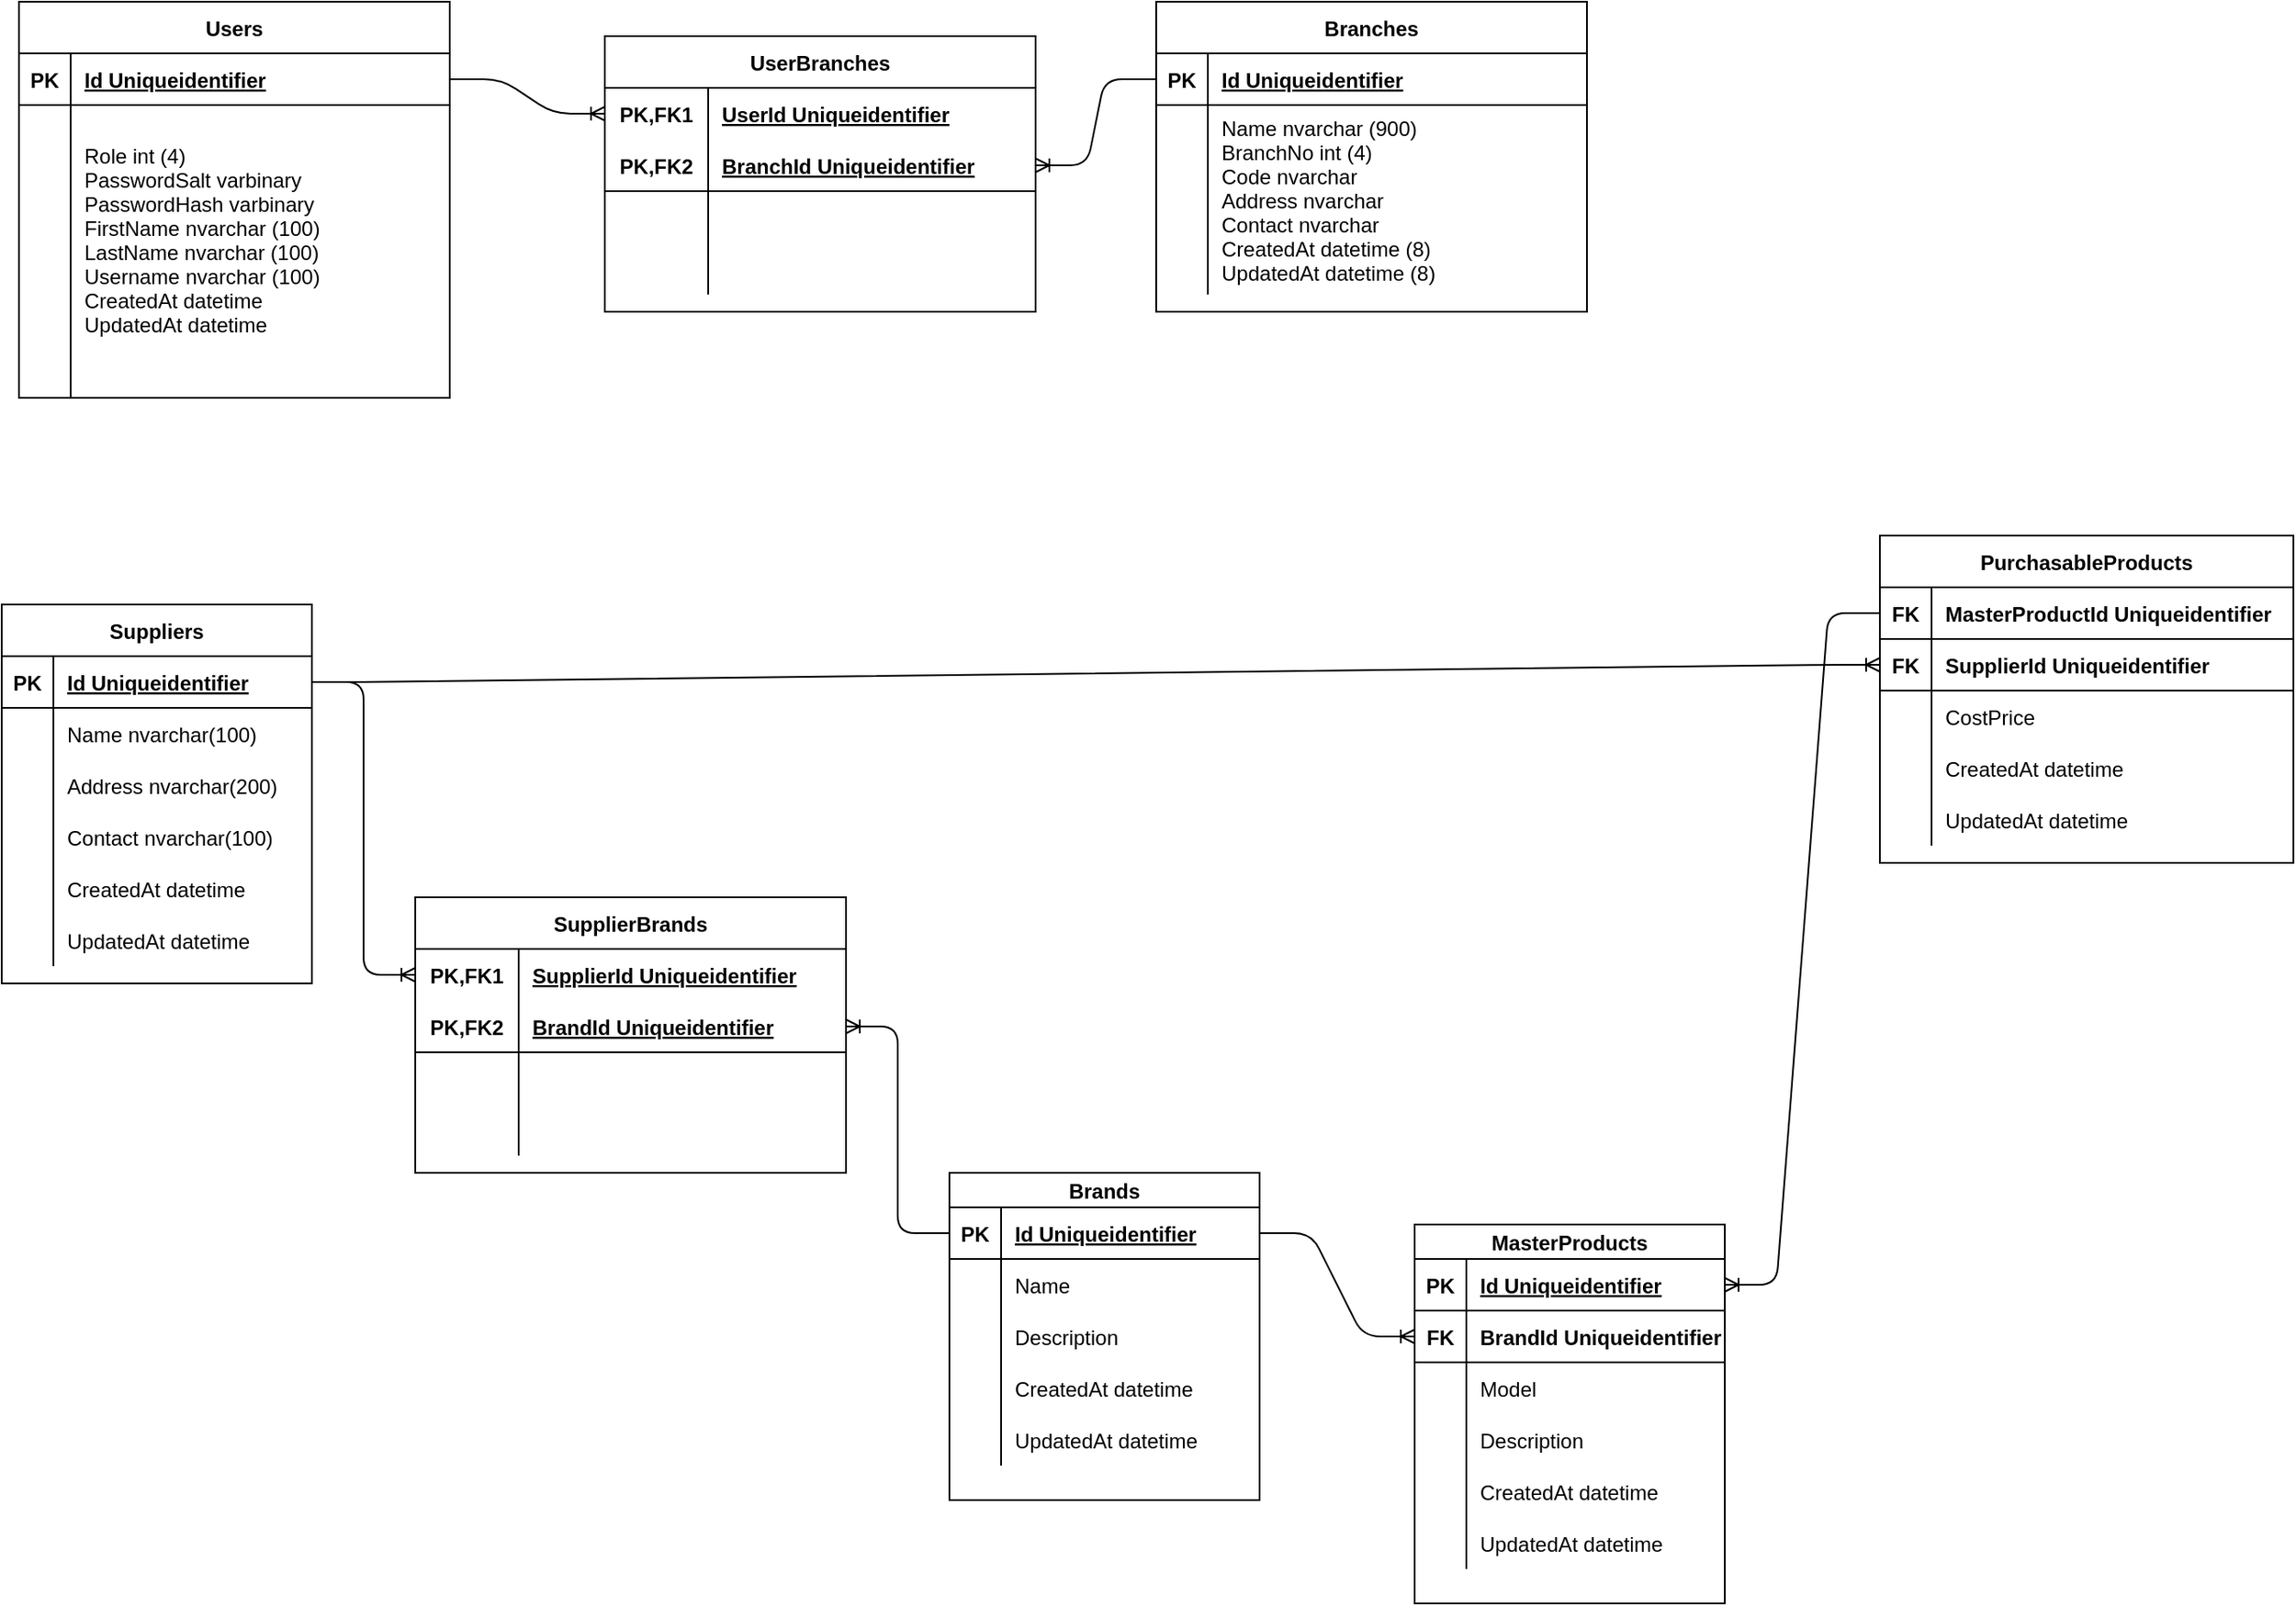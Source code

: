 <mxfile version="14.1.1" type="github">
  <diagram id="R2lEEEUBdFMjLlhIrx00" name="Page-1">
    <mxGraphModel dx="1422" dy="794" grid="1" gridSize="10" guides="1" tooltips="1" connect="1" arrows="1" fold="1" page="1" pageScale="1" pageWidth="850" pageHeight="1100" math="0" shadow="0" extFonts="Permanent Marker^https://fonts.googleapis.com/css?family=Permanent+Marker">
      <root>
        <mxCell id="0" />
        <mxCell id="1" parent="0" />
        <mxCell id="C-vyLk0tnHw3VtMMgP7b-2" value="Branches" style="shape=table;startSize=30;container=1;collapsible=1;childLayout=tableLayout;fixedRows=1;rowLines=0;fontStyle=1;align=center;resizeLast=1;" parent="1" vertex="1">
          <mxGeometry x="780" y="120" width="250" height="180" as="geometry" />
        </mxCell>
        <mxCell id="C-vyLk0tnHw3VtMMgP7b-3" value="" style="shape=partialRectangle;collapsible=0;dropTarget=0;pointerEvents=0;fillColor=none;points=[[0,0.5],[1,0.5]];portConstraint=eastwest;top=0;left=0;right=0;bottom=1;" parent="C-vyLk0tnHw3VtMMgP7b-2" vertex="1">
          <mxGeometry y="30" width="250" height="30" as="geometry" />
        </mxCell>
        <mxCell id="C-vyLk0tnHw3VtMMgP7b-4" value="PK" style="shape=partialRectangle;overflow=hidden;connectable=0;fillColor=none;top=0;left=0;bottom=0;right=0;fontStyle=1;" parent="C-vyLk0tnHw3VtMMgP7b-3" vertex="1">
          <mxGeometry width="30" height="30" as="geometry" />
        </mxCell>
        <mxCell id="C-vyLk0tnHw3VtMMgP7b-5" value="Id Uniqueidentifier" style="shape=partialRectangle;overflow=hidden;connectable=0;fillColor=none;top=0;left=0;bottom=0;right=0;align=left;spacingLeft=6;fontStyle=5;" parent="C-vyLk0tnHw3VtMMgP7b-3" vertex="1">
          <mxGeometry x="30" width="220" height="30" as="geometry" />
        </mxCell>
        <mxCell id="C-vyLk0tnHw3VtMMgP7b-6" value="" style="shape=partialRectangle;collapsible=0;dropTarget=0;pointerEvents=0;fillColor=none;points=[[0,0.5],[1,0.5]];portConstraint=eastwest;top=0;left=0;right=0;bottom=0;" parent="C-vyLk0tnHw3VtMMgP7b-2" vertex="1">
          <mxGeometry y="60" width="250" height="110" as="geometry" />
        </mxCell>
        <mxCell id="C-vyLk0tnHw3VtMMgP7b-7" value="" style="shape=partialRectangle;overflow=hidden;connectable=0;fillColor=none;top=0;left=0;bottom=0;right=0;" parent="C-vyLk0tnHw3VtMMgP7b-6" vertex="1">
          <mxGeometry width="30" height="110" as="geometry" />
        </mxCell>
        <mxCell id="C-vyLk0tnHw3VtMMgP7b-8" value="Name nvarchar (900)&#xa;BranchNo int (4)&#xa;Code nvarchar &#xa;Address nvarchar &#xa;Contact nvarchar &#xa;CreatedAt datetime (8)&#xa;UpdatedAt datetime (8)" style="shape=partialRectangle;overflow=hidden;connectable=0;fillColor=none;top=0;left=0;bottom=0;right=0;align=left;spacingLeft=6;" parent="C-vyLk0tnHw3VtMMgP7b-6" vertex="1">
          <mxGeometry x="30" width="220" height="110" as="geometry" />
        </mxCell>
        <mxCell id="C-vyLk0tnHw3VtMMgP7b-23" value="Users" style="shape=table;startSize=30;container=1;collapsible=1;childLayout=tableLayout;fixedRows=1;rowLines=0;fontStyle=1;align=center;resizeLast=1;" parent="1" vertex="1">
          <mxGeometry x="120" y="120" width="250" height="230" as="geometry" />
        </mxCell>
        <mxCell id="C-vyLk0tnHw3VtMMgP7b-24" value="" style="shape=partialRectangle;collapsible=0;dropTarget=0;pointerEvents=0;fillColor=none;points=[[0,0.5],[1,0.5]];portConstraint=eastwest;top=0;left=0;right=0;bottom=1;" parent="C-vyLk0tnHw3VtMMgP7b-23" vertex="1">
          <mxGeometry y="30" width="250" height="30" as="geometry" />
        </mxCell>
        <mxCell id="C-vyLk0tnHw3VtMMgP7b-25" value="PK" style="shape=partialRectangle;overflow=hidden;connectable=0;fillColor=none;top=0;left=0;bottom=0;right=0;fontStyle=1;" parent="C-vyLk0tnHw3VtMMgP7b-24" vertex="1">
          <mxGeometry width="30" height="30" as="geometry" />
        </mxCell>
        <mxCell id="C-vyLk0tnHw3VtMMgP7b-26" value="Id Uniqueidentifier" style="shape=partialRectangle;overflow=hidden;connectable=0;fillColor=none;top=0;left=0;bottom=0;right=0;align=left;spacingLeft=6;fontStyle=5;" parent="C-vyLk0tnHw3VtMMgP7b-24" vertex="1">
          <mxGeometry x="30" width="220" height="30" as="geometry" />
        </mxCell>
        <mxCell id="C-vyLk0tnHw3VtMMgP7b-27" value="" style="shape=partialRectangle;collapsible=0;dropTarget=0;pointerEvents=0;fillColor=none;points=[[0,0.5],[1,0.5]];portConstraint=eastwest;top=0;left=0;right=0;bottom=0;" parent="C-vyLk0tnHw3VtMMgP7b-23" vertex="1">
          <mxGeometry y="60" width="250" height="170" as="geometry" />
        </mxCell>
        <mxCell id="C-vyLk0tnHw3VtMMgP7b-28" value="" style="shape=partialRectangle;overflow=hidden;connectable=0;fillColor=none;top=0;left=0;bottom=0;right=0;" parent="C-vyLk0tnHw3VtMMgP7b-27" vertex="1">
          <mxGeometry width="30" height="170" as="geometry" />
        </mxCell>
        <mxCell id="C-vyLk0tnHw3VtMMgP7b-29" value="Role int (4)&#xa;PasswordSalt varbinary &#xa;PasswordHash varbinary &#xa;FirstName nvarchar (100)&#xa;LastName nvarchar (100)&#xa;Username nvarchar (100)&#xa;CreatedAt datetime&#xa;UpdatedAt datetime&#xa;" style="shape=partialRectangle;overflow=hidden;connectable=0;fillColor=none;top=0;left=0;bottom=0;right=0;align=left;spacingLeft=6;" parent="C-vyLk0tnHw3VtMMgP7b-27" vertex="1">
          <mxGeometry x="30" width="220" height="170" as="geometry" />
        </mxCell>
        <mxCell id="5hjRolQxJh10m41yg2bM-15" value="UserBranches" style="shape=table;startSize=30;container=1;collapsible=1;childLayout=tableLayout;fixedRows=1;rowLines=0;fontStyle=1;align=center;resizeLast=1;" vertex="1" parent="1">
          <mxGeometry x="460" y="140" width="250" height="160" as="geometry" />
        </mxCell>
        <mxCell id="5hjRolQxJh10m41yg2bM-16" value="" style="shape=partialRectangle;collapsible=0;dropTarget=0;pointerEvents=0;fillColor=none;top=0;left=0;bottom=0;right=0;points=[[0,0.5],[1,0.5]];portConstraint=eastwest;" vertex="1" parent="5hjRolQxJh10m41yg2bM-15">
          <mxGeometry y="30" width="250" height="30" as="geometry" />
        </mxCell>
        <mxCell id="5hjRolQxJh10m41yg2bM-17" value="PK,FK1" style="shape=partialRectangle;connectable=0;fillColor=none;top=0;left=0;bottom=0;right=0;fontStyle=1;overflow=hidden;" vertex="1" parent="5hjRolQxJh10m41yg2bM-16">
          <mxGeometry width="60" height="30" as="geometry" />
        </mxCell>
        <mxCell id="5hjRolQxJh10m41yg2bM-18" value="UserId Uniqueidentifier" style="shape=partialRectangle;connectable=0;fillColor=none;top=0;left=0;bottom=0;right=0;align=left;spacingLeft=6;fontStyle=5;overflow=hidden;" vertex="1" parent="5hjRolQxJh10m41yg2bM-16">
          <mxGeometry x="60" width="190" height="30" as="geometry" />
        </mxCell>
        <mxCell id="5hjRolQxJh10m41yg2bM-19" value="" style="shape=partialRectangle;collapsible=0;dropTarget=0;pointerEvents=0;fillColor=none;top=0;left=0;bottom=1;right=0;points=[[0,0.5],[1,0.5]];portConstraint=eastwest;" vertex="1" parent="5hjRolQxJh10m41yg2bM-15">
          <mxGeometry y="60" width="250" height="30" as="geometry" />
        </mxCell>
        <mxCell id="5hjRolQxJh10m41yg2bM-20" value="PK,FK2" style="shape=partialRectangle;connectable=0;fillColor=none;top=0;left=0;bottom=0;right=0;fontStyle=1;overflow=hidden;" vertex="1" parent="5hjRolQxJh10m41yg2bM-19">
          <mxGeometry width="60" height="30" as="geometry" />
        </mxCell>
        <mxCell id="5hjRolQxJh10m41yg2bM-21" value="BranchId Uniqueidentifier" style="shape=partialRectangle;connectable=0;fillColor=none;top=0;left=0;bottom=0;right=0;align=left;spacingLeft=6;fontStyle=5;overflow=hidden;" vertex="1" parent="5hjRolQxJh10m41yg2bM-19">
          <mxGeometry x="60" width="190" height="30" as="geometry" />
        </mxCell>
        <mxCell id="5hjRolQxJh10m41yg2bM-22" value="" style="shape=partialRectangle;collapsible=0;dropTarget=0;pointerEvents=0;fillColor=none;top=0;left=0;bottom=0;right=0;points=[[0,0.5],[1,0.5]];portConstraint=eastwest;" vertex="1" parent="5hjRolQxJh10m41yg2bM-15">
          <mxGeometry y="90" width="250" height="30" as="geometry" />
        </mxCell>
        <mxCell id="5hjRolQxJh10m41yg2bM-23" value="" style="shape=partialRectangle;connectable=0;fillColor=none;top=0;left=0;bottom=0;right=0;editable=1;overflow=hidden;" vertex="1" parent="5hjRolQxJh10m41yg2bM-22">
          <mxGeometry width="60" height="30" as="geometry" />
        </mxCell>
        <mxCell id="5hjRolQxJh10m41yg2bM-24" value="" style="shape=partialRectangle;connectable=0;fillColor=none;top=0;left=0;bottom=0;right=0;align=left;spacingLeft=6;overflow=hidden;" vertex="1" parent="5hjRolQxJh10m41yg2bM-22">
          <mxGeometry x="60" width="190" height="30" as="geometry" />
        </mxCell>
        <mxCell id="5hjRolQxJh10m41yg2bM-25" value="" style="shape=partialRectangle;collapsible=0;dropTarget=0;pointerEvents=0;fillColor=none;top=0;left=0;bottom=0;right=0;points=[[0,0.5],[1,0.5]];portConstraint=eastwest;" vertex="1" parent="5hjRolQxJh10m41yg2bM-15">
          <mxGeometry y="120" width="250" height="30" as="geometry" />
        </mxCell>
        <mxCell id="5hjRolQxJh10m41yg2bM-26" value="" style="shape=partialRectangle;connectable=0;fillColor=none;top=0;left=0;bottom=0;right=0;editable=1;overflow=hidden;" vertex="1" parent="5hjRolQxJh10m41yg2bM-25">
          <mxGeometry width="60" height="30" as="geometry" />
        </mxCell>
        <mxCell id="5hjRolQxJh10m41yg2bM-27" value="" style="shape=partialRectangle;connectable=0;fillColor=none;top=0;left=0;bottom=0;right=0;align=left;spacingLeft=6;overflow=hidden;" vertex="1" parent="5hjRolQxJh10m41yg2bM-25">
          <mxGeometry x="60" width="190" height="30" as="geometry" />
        </mxCell>
        <mxCell id="5hjRolQxJh10m41yg2bM-28" value="" style="edgeStyle=entityRelationEdgeStyle;fontSize=12;html=1;endArrow=ERoneToMany;" edge="1" parent="1" source="C-vyLk0tnHw3VtMMgP7b-24" target="5hjRolQxJh10m41yg2bM-16">
          <mxGeometry width="100" height="100" relative="1" as="geometry">
            <mxPoint x="640" y="250" as="sourcePoint" />
            <mxPoint x="740" y="150" as="targetPoint" />
          </mxGeometry>
        </mxCell>
        <mxCell id="5hjRolQxJh10m41yg2bM-29" value="" style="edgeStyle=entityRelationEdgeStyle;fontSize=12;html=1;endArrow=ERoneToMany;" edge="1" parent="1" source="C-vyLk0tnHw3VtMMgP7b-3" target="5hjRolQxJh10m41yg2bM-19">
          <mxGeometry width="100" height="100" relative="1" as="geometry">
            <mxPoint x="640" y="250" as="sourcePoint" />
            <mxPoint x="740" y="150" as="targetPoint" />
          </mxGeometry>
        </mxCell>
        <mxCell id="5hjRolQxJh10m41yg2bM-30" value="Suppliers" style="shape=table;startSize=30;container=1;collapsible=1;childLayout=tableLayout;fixedRows=1;rowLines=0;fontStyle=1;align=center;resizeLast=1;" vertex="1" parent="1">
          <mxGeometry x="110" y="470" width="180" height="220" as="geometry" />
        </mxCell>
        <mxCell id="5hjRolQxJh10m41yg2bM-31" value="" style="shape=partialRectangle;collapsible=0;dropTarget=0;pointerEvents=0;fillColor=none;top=0;left=0;bottom=1;right=0;points=[[0,0.5],[1,0.5]];portConstraint=eastwest;" vertex="1" parent="5hjRolQxJh10m41yg2bM-30">
          <mxGeometry y="30" width="180" height="30" as="geometry" />
        </mxCell>
        <mxCell id="5hjRolQxJh10m41yg2bM-32" value="PK" style="shape=partialRectangle;connectable=0;fillColor=none;top=0;left=0;bottom=0;right=0;fontStyle=1;overflow=hidden;" vertex="1" parent="5hjRolQxJh10m41yg2bM-31">
          <mxGeometry width="30" height="30" as="geometry" />
        </mxCell>
        <mxCell id="5hjRolQxJh10m41yg2bM-33" value="Id Uniqueidentifier" style="shape=partialRectangle;connectable=0;fillColor=none;top=0;left=0;bottom=0;right=0;align=left;spacingLeft=6;fontStyle=5;overflow=hidden;" vertex="1" parent="5hjRolQxJh10m41yg2bM-31">
          <mxGeometry x="30" width="150" height="30" as="geometry" />
        </mxCell>
        <mxCell id="5hjRolQxJh10m41yg2bM-34" value="" style="shape=partialRectangle;collapsible=0;dropTarget=0;pointerEvents=0;fillColor=none;top=0;left=0;bottom=0;right=0;points=[[0,0.5],[1,0.5]];portConstraint=eastwest;" vertex="1" parent="5hjRolQxJh10m41yg2bM-30">
          <mxGeometry y="60" width="180" height="30" as="geometry" />
        </mxCell>
        <mxCell id="5hjRolQxJh10m41yg2bM-35" value="" style="shape=partialRectangle;connectable=0;fillColor=none;top=0;left=0;bottom=0;right=0;editable=1;overflow=hidden;" vertex="1" parent="5hjRolQxJh10m41yg2bM-34">
          <mxGeometry width="30" height="30" as="geometry" />
        </mxCell>
        <mxCell id="5hjRolQxJh10m41yg2bM-36" value="Name nvarchar(100)" style="shape=partialRectangle;connectable=0;fillColor=none;top=0;left=0;bottom=0;right=0;align=left;spacingLeft=6;overflow=hidden;" vertex="1" parent="5hjRolQxJh10m41yg2bM-34">
          <mxGeometry x="30" width="150" height="30" as="geometry" />
        </mxCell>
        <mxCell id="5hjRolQxJh10m41yg2bM-37" value="" style="shape=partialRectangle;collapsible=0;dropTarget=0;pointerEvents=0;fillColor=none;top=0;left=0;bottom=0;right=0;points=[[0,0.5],[1,0.5]];portConstraint=eastwest;" vertex="1" parent="5hjRolQxJh10m41yg2bM-30">
          <mxGeometry y="90" width="180" height="30" as="geometry" />
        </mxCell>
        <mxCell id="5hjRolQxJh10m41yg2bM-38" value="" style="shape=partialRectangle;connectable=0;fillColor=none;top=0;left=0;bottom=0;right=0;editable=1;overflow=hidden;" vertex="1" parent="5hjRolQxJh10m41yg2bM-37">
          <mxGeometry width="30" height="30" as="geometry" />
        </mxCell>
        <mxCell id="5hjRolQxJh10m41yg2bM-39" value="Address nvarchar(200)" style="shape=partialRectangle;connectable=0;fillColor=none;top=0;left=0;bottom=0;right=0;align=left;spacingLeft=6;overflow=hidden;" vertex="1" parent="5hjRolQxJh10m41yg2bM-37">
          <mxGeometry x="30" width="150" height="30" as="geometry" />
        </mxCell>
        <mxCell id="5hjRolQxJh10m41yg2bM-40" value="" style="shape=partialRectangle;collapsible=0;dropTarget=0;pointerEvents=0;fillColor=none;top=0;left=0;bottom=0;right=0;points=[[0,0.5],[1,0.5]];portConstraint=eastwest;" vertex="1" parent="5hjRolQxJh10m41yg2bM-30">
          <mxGeometry y="120" width="180" height="30" as="geometry" />
        </mxCell>
        <mxCell id="5hjRolQxJh10m41yg2bM-41" value="" style="shape=partialRectangle;connectable=0;fillColor=none;top=0;left=0;bottom=0;right=0;editable=1;overflow=hidden;" vertex="1" parent="5hjRolQxJh10m41yg2bM-40">
          <mxGeometry width="30" height="30" as="geometry" />
        </mxCell>
        <mxCell id="5hjRolQxJh10m41yg2bM-42" value="Contact nvarchar(100)" style="shape=partialRectangle;connectable=0;fillColor=none;top=0;left=0;bottom=0;right=0;align=left;spacingLeft=6;overflow=hidden;" vertex="1" parent="5hjRolQxJh10m41yg2bM-40">
          <mxGeometry x="30" width="150" height="30" as="geometry" />
        </mxCell>
        <mxCell id="5hjRolQxJh10m41yg2bM-111" value="" style="shape=partialRectangle;collapsible=0;dropTarget=0;pointerEvents=0;fillColor=none;top=0;left=0;bottom=0;right=0;points=[[0,0.5],[1,0.5]];portConstraint=eastwest;" vertex="1" parent="5hjRolQxJh10m41yg2bM-30">
          <mxGeometry y="150" width="180" height="30" as="geometry" />
        </mxCell>
        <mxCell id="5hjRolQxJh10m41yg2bM-112" value="" style="shape=partialRectangle;connectable=0;fillColor=none;top=0;left=0;bottom=0;right=0;editable=1;overflow=hidden;" vertex="1" parent="5hjRolQxJh10m41yg2bM-111">
          <mxGeometry width="30" height="30" as="geometry" />
        </mxCell>
        <mxCell id="5hjRolQxJh10m41yg2bM-113" value="CreatedAt datetime" style="shape=partialRectangle;connectable=0;fillColor=none;top=0;left=0;bottom=0;right=0;align=left;spacingLeft=6;overflow=hidden;" vertex="1" parent="5hjRolQxJh10m41yg2bM-111">
          <mxGeometry x="30" width="150" height="30" as="geometry" />
        </mxCell>
        <mxCell id="5hjRolQxJh10m41yg2bM-114" value="" style="shape=partialRectangle;collapsible=0;dropTarget=0;pointerEvents=0;fillColor=none;top=0;left=0;bottom=0;right=0;points=[[0,0.5],[1,0.5]];portConstraint=eastwest;" vertex="1" parent="5hjRolQxJh10m41yg2bM-30">
          <mxGeometry y="180" width="180" height="30" as="geometry" />
        </mxCell>
        <mxCell id="5hjRolQxJh10m41yg2bM-115" value="" style="shape=partialRectangle;connectable=0;fillColor=none;top=0;left=0;bottom=0;right=0;editable=1;overflow=hidden;" vertex="1" parent="5hjRolQxJh10m41yg2bM-114">
          <mxGeometry width="30" height="30" as="geometry" />
        </mxCell>
        <mxCell id="5hjRolQxJh10m41yg2bM-116" value="UpdatedAt datetime" style="shape=partialRectangle;connectable=0;fillColor=none;top=0;left=0;bottom=0;right=0;align=left;spacingLeft=6;overflow=hidden;" vertex="1" parent="5hjRolQxJh10m41yg2bM-114">
          <mxGeometry x="30" width="150" height="30" as="geometry" />
        </mxCell>
        <mxCell id="5hjRolQxJh10m41yg2bM-43" value="Brands" style="shape=table;startSize=20;container=1;collapsible=1;childLayout=tableLayout;fixedRows=1;rowLines=0;fontStyle=1;align=center;resizeLast=1;" vertex="1" parent="1">
          <mxGeometry x="660" y="800" width="180" height="190" as="geometry" />
        </mxCell>
        <mxCell id="5hjRolQxJh10m41yg2bM-44" value="" style="shape=partialRectangle;collapsible=0;dropTarget=0;pointerEvents=0;fillColor=none;top=0;left=0;bottom=1;right=0;points=[[0,0.5],[1,0.5]];portConstraint=eastwest;" vertex="1" parent="5hjRolQxJh10m41yg2bM-43">
          <mxGeometry y="20" width="180" height="30" as="geometry" />
        </mxCell>
        <mxCell id="5hjRolQxJh10m41yg2bM-45" value="PK" style="shape=partialRectangle;connectable=0;fillColor=none;top=0;left=0;bottom=0;right=0;fontStyle=1;overflow=hidden;" vertex="1" parent="5hjRolQxJh10m41yg2bM-44">
          <mxGeometry width="30" height="30" as="geometry" />
        </mxCell>
        <mxCell id="5hjRolQxJh10m41yg2bM-46" value="Id Uniqueidentifier" style="shape=partialRectangle;connectable=0;fillColor=none;top=0;left=0;bottom=0;right=0;align=left;spacingLeft=6;fontStyle=5;overflow=hidden;" vertex="1" parent="5hjRolQxJh10m41yg2bM-44">
          <mxGeometry x="30" width="150" height="30" as="geometry" />
        </mxCell>
        <mxCell id="5hjRolQxJh10m41yg2bM-47" value="" style="shape=partialRectangle;collapsible=0;dropTarget=0;pointerEvents=0;fillColor=none;top=0;left=0;bottom=0;right=0;points=[[0,0.5],[1,0.5]];portConstraint=eastwest;" vertex="1" parent="5hjRolQxJh10m41yg2bM-43">
          <mxGeometry y="50" width="180" height="30" as="geometry" />
        </mxCell>
        <mxCell id="5hjRolQxJh10m41yg2bM-48" value="" style="shape=partialRectangle;connectable=0;fillColor=none;top=0;left=0;bottom=0;right=0;editable=1;overflow=hidden;" vertex="1" parent="5hjRolQxJh10m41yg2bM-47">
          <mxGeometry width="30" height="30" as="geometry" />
        </mxCell>
        <mxCell id="5hjRolQxJh10m41yg2bM-49" value="Name" style="shape=partialRectangle;connectable=0;fillColor=none;top=0;left=0;bottom=0;right=0;align=left;spacingLeft=6;overflow=hidden;" vertex="1" parent="5hjRolQxJh10m41yg2bM-47">
          <mxGeometry x="30" width="150" height="30" as="geometry" />
        </mxCell>
        <mxCell id="5hjRolQxJh10m41yg2bM-98" value="" style="shape=partialRectangle;collapsible=0;dropTarget=0;pointerEvents=0;fillColor=none;top=0;left=0;bottom=0;right=0;points=[[0,0.5],[1,0.5]];portConstraint=eastwest;" vertex="1" parent="5hjRolQxJh10m41yg2bM-43">
          <mxGeometry y="80" width="180" height="30" as="geometry" />
        </mxCell>
        <mxCell id="5hjRolQxJh10m41yg2bM-99" value="" style="shape=partialRectangle;connectable=0;fillColor=none;top=0;left=0;bottom=0;right=0;editable=1;overflow=hidden;" vertex="1" parent="5hjRolQxJh10m41yg2bM-98">
          <mxGeometry width="30" height="30" as="geometry" />
        </mxCell>
        <mxCell id="5hjRolQxJh10m41yg2bM-100" value="Description" style="shape=partialRectangle;connectable=0;fillColor=none;top=0;left=0;bottom=0;right=0;align=left;spacingLeft=6;overflow=hidden;" vertex="1" parent="5hjRolQxJh10m41yg2bM-98">
          <mxGeometry x="30" width="150" height="30" as="geometry" />
        </mxCell>
        <mxCell id="5hjRolQxJh10m41yg2bM-135" value="" style="shape=partialRectangle;collapsible=0;dropTarget=0;pointerEvents=0;fillColor=none;top=0;left=0;bottom=0;right=0;points=[[0,0.5],[1,0.5]];portConstraint=eastwest;" vertex="1" parent="5hjRolQxJh10m41yg2bM-43">
          <mxGeometry y="110" width="180" height="30" as="geometry" />
        </mxCell>
        <mxCell id="5hjRolQxJh10m41yg2bM-136" value="" style="shape=partialRectangle;connectable=0;fillColor=none;top=0;left=0;bottom=0;right=0;editable=1;overflow=hidden;" vertex="1" parent="5hjRolQxJh10m41yg2bM-135">
          <mxGeometry width="30" height="30" as="geometry" />
        </mxCell>
        <mxCell id="5hjRolQxJh10m41yg2bM-137" value="CreatedAt datetime" style="shape=partialRectangle;connectable=0;fillColor=none;top=0;left=0;bottom=0;right=0;align=left;spacingLeft=6;overflow=hidden;" vertex="1" parent="5hjRolQxJh10m41yg2bM-135">
          <mxGeometry x="30" width="150" height="30" as="geometry" />
        </mxCell>
        <mxCell id="5hjRolQxJh10m41yg2bM-138" value="" style="shape=partialRectangle;collapsible=0;dropTarget=0;pointerEvents=0;fillColor=none;top=0;left=0;bottom=0;right=0;points=[[0,0.5],[1,0.5]];portConstraint=eastwest;" vertex="1" parent="5hjRolQxJh10m41yg2bM-43">
          <mxGeometry y="140" width="180" height="30" as="geometry" />
        </mxCell>
        <mxCell id="5hjRolQxJh10m41yg2bM-139" value="" style="shape=partialRectangle;connectable=0;fillColor=none;top=0;left=0;bottom=0;right=0;editable=1;overflow=hidden;" vertex="1" parent="5hjRolQxJh10m41yg2bM-138">
          <mxGeometry width="30" height="30" as="geometry" />
        </mxCell>
        <mxCell id="5hjRolQxJh10m41yg2bM-140" value="UpdatedAt datetime" style="shape=partialRectangle;connectable=0;fillColor=none;top=0;left=0;bottom=0;right=0;align=left;spacingLeft=6;overflow=hidden;" vertex="1" parent="5hjRolQxJh10m41yg2bM-138">
          <mxGeometry x="30" width="150" height="30" as="geometry" />
        </mxCell>
        <mxCell id="5hjRolQxJh10m41yg2bM-56" value="PurchasableProducts" style="shape=table;startSize=30;container=1;collapsible=1;childLayout=tableLayout;fixedRows=1;rowLines=0;fontStyle=1;align=center;resizeLast=1;" vertex="1" parent="1">
          <mxGeometry x="1200" y="430" width="240" height="190" as="geometry" />
        </mxCell>
        <mxCell id="5hjRolQxJh10m41yg2bM-60" value="" style="shape=partialRectangle;collapsible=0;dropTarget=0;pointerEvents=0;fillColor=none;top=0;left=0;bottom=1;right=0;points=[[0,0.5],[1,0.5]];portConstraint=eastwest;" vertex="1" parent="5hjRolQxJh10m41yg2bM-56">
          <mxGeometry y="30" width="240" height="30" as="geometry" />
        </mxCell>
        <mxCell id="5hjRolQxJh10m41yg2bM-61" value="FK" style="shape=partialRectangle;connectable=0;fillColor=none;top=0;left=0;bottom=0;right=0;editable=1;overflow=hidden;fontStyle=1" vertex="1" parent="5hjRolQxJh10m41yg2bM-60">
          <mxGeometry width="30" height="30" as="geometry" />
        </mxCell>
        <mxCell id="5hjRolQxJh10m41yg2bM-62" value="MasterProductId Uniqueidentifier" style="shape=partialRectangle;connectable=0;fillColor=none;top=0;left=0;bottom=0;right=0;align=left;spacingLeft=6;overflow=hidden;fontStyle=1" vertex="1" parent="5hjRolQxJh10m41yg2bM-60">
          <mxGeometry x="30" width="210" height="30" as="geometry" />
        </mxCell>
        <mxCell id="5hjRolQxJh10m41yg2bM-105" value="" style="shape=partialRectangle;collapsible=0;dropTarget=0;pointerEvents=0;fillColor=none;top=0;left=0;bottom=1;right=0;points=[[0,0.5],[1,0.5]];portConstraint=eastwest;" vertex="1" parent="5hjRolQxJh10m41yg2bM-56">
          <mxGeometry y="60" width="240" height="30" as="geometry" />
        </mxCell>
        <mxCell id="5hjRolQxJh10m41yg2bM-106" value="FK" style="shape=partialRectangle;connectable=0;fillColor=none;top=0;left=0;bottom=0;right=0;editable=1;overflow=hidden;fontStyle=1" vertex="1" parent="5hjRolQxJh10m41yg2bM-105">
          <mxGeometry width="30" height="30" as="geometry" />
        </mxCell>
        <mxCell id="5hjRolQxJh10m41yg2bM-107" value="SupplierId Uniqueidentifier" style="shape=partialRectangle;connectable=0;fillColor=none;top=0;left=0;bottom=0;right=0;align=left;spacingLeft=6;overflow=hidden;fontStyle=1" vertex="1" parent="5hjRolQxJh10m41yg2bM-105">
          <mxGeometry x="30" width="210" height="30" as="geometry" />
        </mxCell>
        <mxCell id="5hjRolQxJh10m41yg2bM-63" value="" style="shape=partialRectangle;collapsible=0;dropTarget=0;pointerEvents=0;fillColor=none;top=0;left=0;bottom=0;right=0;points=[[0,0.5],[1,0.5]];portConstraint=eastwest;" vertex="1" parent="5hjRolQxJh10m41yg2bM-56">
          <mxGeometry y="90" width="240" height="30" as="geometry" />
        </mxCell>
        <mxCell id="5hjRolQxJh10m41yg2bM-64" value="" style="shape=partialRectangle;connectable=0;fillColor=none;top=0;left=0;bottom=0;right=0;editable=1;overflow=hidden;" vertex="1" parent="5hjRolQxJh10m41yg2bM-63">
          <mxGeometry width="30" height="30" as="geometry" />
        </mxCell>
        <mxCell id="5hjRolQxJh10m41yg2bM-65" value="CostPrice" style="shape=partialRectangle;connectable=0;fillColor=none;top=0;left=0;bottom=0;right=0;align=left;spacingLeft=6;overflow=hidden;" vertex="1" parent="5hjRolQxJh10m41yg2bM-63">
          <mxGeometry x="30" width="210" height="30" as="geometry" />
        </mxCell>
        <mxCell id="5hjRolQxJh10m41yg2bM-147" value="" style="shape=partialRectangle;collapsible=0;dropTarget=0;pointerEvents=0;fillColor=none;top=0;left=0;bottom=0;right=0;points=[[0,0.5],[1,0.5]];portConstraint=eastwest;" vertex="1" parent="5hjRolQxJh10m41yg2bM-56">
          <mxGeometry y="120" width="240" height="30" as="geometry" />
        </mxCell>
        <mxCell id="5hjRolQxJh10m41yg2bM-148" value="" style="shape=partialRectangle;connectable=0;fillColor=none;top=0;left=0;bottom=0;right=0;editable=1;overflow=hidden;" vertex="1" parent="5hjRolQxJh10m41yg2bM-147">
          <mxGeometry width="30" height="30" as="geometry" />
        </mxCell>
        <mxCell id="5hjRolQxJh10m41yg2bM-149" value="CreatedAt datetime" style="shape=partialRectangle;connectable=0;fillColor=none;top=0;left=0;bottom=0;right=0;align=left;spacingLeft=6;overflow=hidden;" vertex="1" parent="5hjRolQxJh10m41yg2bM-147">
          <mxGeometry x="30" width="210" height="30" as="geometry" />
        </mxCell>
        <mxCell id="5hjRolQxJh10m41yg2bM-150" value="" style="shape=partialRectangle;collapsible=0;dropTarget=0;pointerEvents=0;fillColor=none;top=0;left=0;bottom=0;right=0;points=[[0,0.5],[1,0.5]];portConstraint=eastwest;" vertex="1" parent="5hjRolQxJh10m41yg2bM-56">
          <mxGeometry y="150" width="240" height="30" as="geometry" />
        </mxCell>
        <mxCell id="5hjRolQxJh10m41yg2bM-151" value="" style="shape=partialRectangle;connectable=0;fillColor=none;top=0;left=0;bottom=0;right=0;editable=1;overflow=hidden;" vertex="1" parent="5hjRolQxJh10m41yg2bM-150">
          <mxGeometry width="30" height="30" as="geometry" />
        </mxCell>
        <mxCell id="5hjRolQxJh10m41yg2bM-152" value="UpdatedAt datetime" style="shape=partialRectangle;connectable=0;fillColor=none;top=0;left=0;bottom=0;right=0;align=left;spacingLeft=6;overflow=hidden;" vertex="1" parent="5hjRolQxJh10m41yg2bM-150">
          <mxGeometry x="30" width="210" height="30" as="geometry" />
        </mxCell>
        <mxCell id="5hjRolQxJh10m41yg2bM-72" value="SupplierBrands" style="shape=table;startSize=30;container=1;collapsible=1;childLayout=tableLayout;fixedRows=1;rowLines=0;fontStyle=1;align=center;resizeLast=1;" vertex="1" parent="1">
          <mxGeometry x="350" y="640" width="250" height="160" as="geometry" />
        </mxCell>
        <mxCell id="5hjRolQxJh10m41yg2bM-73" value="" style="shape=partialRectangle;collapsible=0;dropTarget=0;pointerEvents=0;fillColor=none;top=0;left=0;bottom=0;right=0;points=[[0,0.5],[1,0.5]];portConstraint=eastwest;" vertex="1" parent="5hjRolQxJh10m41yg2bM-72">
          <mxGeometry y="30" width="250" height="30" as="geometry" />
        </mxCell>
        <mxCell id="5hjRolQxJh10m41yg2bM-74" value="PK,FK1" style="shape=partialRectangle;connectable=0;fillColor=none;top=0;left=0;bottom=0;right=0;fontStyle=1;overflow=hidden;" vertex="1" parent="5hjRolQxJh10m41yg2bM-73">
          <mxGeometry width="60" height="30" as="geometry" />
        </mxCell>
        <mxCell id="5hjRolQxJh10m41yg2bM-75" value="SupplierId Uniqueidentifier" style="shape=partialRectangle;connectable=0;fillColor=none;top=0;left=0;bottom=0;right=0;align=left;spacingLeft=6;fontStyle=5;overflow=hidden;" vertex="1" parent="5hjRolQxJh10m41yg2bM-73">
          <mxGeometry x="60" width="190" height="30" as="geometry" />
        </mxCell>
        <mxCell id="5hjRolQxJh10m41yg2bM-76" value="" style="shape=partialRectangle;collapsible=0;dropTarget=0;pointerEvents=0;fillColor=none;top=0;left=0;bottom=1;right=0;points=[[0,0.5],[1,0.5]];portConstraint=eastwest;" vertex="1" parent="5hjRolQxJh10m41yg2bM-72">
          <mxGeometry y="60" width="250" height="30" as="geometry" />
        </mxCell>
        <mxCell id="5hjRolQxJh10m41yg2bM-77" value="PK,FK2" style="shape=partialRectangle;connectable=0;fillColor=none;top=0;left=0;bottom=0;right=0;fontStyle=1;overflow=hidden;" vertex="1" parent="5hjRolQxJh10m41yg2bM-76">
          <mxGeometry width="60" height="30" as="geometry" />
        </mxCell>
        <mxCell id="5hjRolQxJh10m41yg2bM-78" value="BrandId Uniqueidentifier" style="shape=partialRectangle;connectable=0;fillColor=none;top=0;left=0;bottom=0;right=0;align=left;spacingLeft=6;fontStyle=5;overflow=hidden;" vertex="1" parent="5hjRolQxJh10m41yg2bM-76">
          <mxGeometry x="60" width="190" height="30" as="geometry" />
        </mxCell>
        <mxCell id="5hjRolQxJh10m41yg2bM-79" value="" style="shape=partialRectangle;collapsible=0;dropTarget=0;pointerEvents=0;fillColor=none;top=0;left=0;bottom=0;right=0;points=[[0,0.5],[1,0.5]];portConstraint=eastwest;" vertex="1" parent="5hjRolQxJh10m41yg2bM-72">
          <mxGeometry y="90" width="250" height="30" as="geometry" />
        </mxCell>
        <mxCell id="5hjRolQxJh10m41yg2bM-80" value="" style="shape=partialRectangle;connectable=0;fillColor=none;top=0;left=0;bottom=0;right=0;editable=1;overflow=hidden;" vertex="1" parent="5hjRolQxJh10m41yg2bM-79">
          <mxGeometry width="60" height="30" as="geometry" />
        </mxCell>
        <mxCell id="5hjRolQxJh10m41yg2bM-81" value="" style="shape=partialRectangle;connectable=0;fillColor=none;top=0;left=0;bottom=0;right=0;align=left;spacingLeft=6;overflow=hidden;" vertex="1" parent="5hjRolQxJh10m41yg2bM-79">
          <mxGeometry x="60" width="190" height="30" as="geometry" />
        </mxCell>
        <mxCell id="5hjRolQxJh10m41yg2bM-82" value="" style="shape=partialRectangle;collapsible=0;dropTarget=0;pointerEvents=0;fillColor=none;top=0;left=0;bottom=0;right=0;points=[[0,0.5],[1,0.5]];portConstraint=eastwest;" vertex="1" parent="5hjRolQxJh10m41yg2bM-72">
          <mxGeometry y="120" width="250" height="30" as="geometry" />
        </mxCell>
        <mxCell id="5hjRolQxJh10m41yg2bM-83" value="" style="shape=partialRectangle;connectable=0;fillColor=none;top=0;left=0;bottom=0;right=0;editable=1;overflow=hidden;" vertex="1" parent="5hjRolQxJh10m41yg2bM-82">
          <mxGeometry width="60" height="30" as="geometry" />
        </mxCell>
        <mxCell id="5hjRolQxJh10m41yg2bM-84" value="" style="shape=partialRectangle;connectable=0;fillColor=none;top=0;left=0;bottom=0;right=0;align=left;spacingLeft=6;overflow=hidden;" vertex="1" parent="5hjRolQxJh10m41yg2bM-82">
          <mxGeometry x="60" width="190" height="30" as="geometry" />
        </mxCell>
        <mxCell id="5hjRolQxJh10m41yg2bM-85" value="" style="edgeStyle=entityRelationEdgeStyle;fontSize=12;html=1;endArrow=ERoneToMany;exitX=1;exitY=0.5;exitDx=0;exitDy=0;entryX=0;entryY=0.5;entryDx=0;entryDy=0;" edge="1" parent="1" source="5hjRolQxJh10m41yg2bM-31" target="5hjRolQxJh10m41yg2bM-73">
          <mxGeometry width="100" height="100" relative="1" as="geometry">
            <mxPoint x="280" y="840" as="sourcePoint" />
            <mxPoint x="380" y="740" as="targetPoint" />
          </mxGeometry>
        </mxCell>
        <mxCell id="5hjRolQxJh10m41yg2bM-86" value="" style="edgeStyle=entityRelationEdgeStyle;fontSize=12;html=1;endArrow=ERoneToMany;" edge="1" parent="1" source="5hjRolQxJh10m41yg2bM-44" target="5hjRolQxJh10m41yg2bM-76">
          <mxGeometry width="100" height="100" relative="1" as="geometry">
            <mxPoint x="480" y="870" as="sourcePoint" />
            <mxPoint x="580" y="770" as="targetPoint" />
          </mxGeometry>
        </mxCell>
        <mxCell id="5hjRolQxJh10m41yg2bM-87" value="" style="edgeStyle=entityRelationEdgeStyle;fontSize=12;html=1;endArrow=ERoneToMany;exitX=1;exitY=0.5;exitDx=0;exitDy=0;" edge="1" parent="1" source="5hjRolQxJh10m41yg2bM-44" target="5hjRolQxJh10m41yg2bM-92">
          <mxGeometry width="100" height="100" relative="1" as="geometry">
            <mxPoint x="900" y="710" as="sourcePoint" />
            <mxPoint x="790" y="730" as="targetPoint" />
          </mxGeometry>
        </mxCell>
        <mxCell id="5hjRolQxJh10m41yg2bM-88" value="MasterProducts" style="shape=table;startSize=20;container=1;collapsible=1;childLayout=tableLayout;fixedRows=1;rowLines=0;fontStyle=1;align=center;resizeLast=1;" vertex="1" parent="1">
          <mxGeometry x="930" y="830" width="180" height="220" as="geometry" />
        </mxCell>
        <mxCell id="5hjRolQxJh10m41yg2bM-89" value="" style="shape=partialRectangle;collapsible=0;dropTarget=0;pointerEvents=0;fillColor=none;top=0;left=0;bottom=1;right=0;points=[[0,0.5],[1,0.5]];portConstraint=eastwest;" vertex="1" parent="5hjRolQxJh10m41yg2bM-88">
          <mxGeometry y="20" width="180" height="30" as="geometry" />
        </mxCell>
        <mxCell id="5hjRolQxJh10m41yg2bM-90" value="PK" style="shape=partialRectangle;connectable=0;fillColor=none;top=0;left=0;bottom=0;right=0;fontStyle=1;overflow=hidden;" vertex="1" parent="5hjRolQxJh10m41yg2bM-89">
          <mxGeometry width="30" height="30" as="geometry" />
        </mxCell>
        <mxCell id="5hjRolQxJh10m41yg2bM-91" value="Id Uniqueidentifier" style="shape=partialRectangle;connectable=0;fillColor=none;top=0;left=0;bottom=0;right=0;align=left;spacingLeft=6;fontStyle=5;overflow=hidden;" vertex="1" parent="5hjRolQxJh10m41yg2bM-89">
          <mxGeometry x="30" width="150" height="30" as="geometry" />
        </mxCell>
        <mxCell id="5hjRolQxJh10m41yg2bM-92" value="" style="shape=partialRectangle;collapsible=0;dropTarget=0;pointerEvents=0;fillColor=none;top=0;left=0;bottom=1;right=0;points=[[0,0.5],[1,0.5]];portConstraint=eastwest;fontStyle=1" vertex="1" parent="5hjRolQxJh10m41yg2bM-88">
          <mxGeometry y="50" width="180" height="30" as="geometry" />
        </mxCell>
        <mxCell id="5hjRolQxJh10m41yg2bM-93" value="FK" style="shape=partialRectangle;connectable=0;fillColor=none;top=0;left=0;bottom=0;right=0;editable=1;overflow=hidden;fontStyle=1" vertex="1" parent="5hjRolQxJh10m41yg2bM-92">
          <mxGeometry width="30" height="30" as="geometry" />
        </mxCell>
        <mxCell id="5hjRolQxJh10m41yg2bM-94" value="BrandId Uniqueidentifier" style="shape=partialRectangle;connectable=0;fillColor=none;top=0;left=0;bottom=0;right=0;align=left;spacingLeft=6;overflow=hidden;fontStyle=1" vertex="1" parent="5hjRolQxJh10m41yg2bM-92">
          <mxGeometry x="30" width="150" height="30" as="geometry" />
        </mxCell>
        <mxCell id="5hjRolQxJh10m41yg2bM-101" value="" style="shape=partialRectangle;collapsible=0;dropTarget=0;pointerEvents=0;fillColor=none;top=0;left=0;bottom=0;right=0;points=[[0,0.5],[1,0.5]];portConstraint=eastwest;" vertex="1" parent="5hjRolQxJh10m41yg2bM-88">
          <mxGeometry y="80" width="180" height="30" as="geometry" />
        </mxCell>
        <mxCell id="5hjRolQxJh10m41yg2bM-102" value="" style="shape=partialRectangle;connectable=0;fillColor=none;top=0;left=0;bottom=0;right=0;editable=1;overflow=hidden;" vertex="1" parent="5hjRolQxJh10m41yg2bM-101">
          <mxGeometry width="30" height="30" as="geometry" />
        </mxCell>
        <mxCell id="5hjRolQxJh10m41yg2bM-103" value="Model" style="shape=partialRectangle;connectable=0;fillColor=none;top=0;left=0;bottom=0;right=0;align=left;spacingLeft=6;overflow=hidden;" vertex="1" parent="5hjRolQxJh10m41yg2bM-101">
          <mxGeometry x="30" width="150" height="30" as="geometry" />
        </mxCell>
        <mxCell id="5hjRolQxJh10m41yg2bM-95" value="" style="shape=partialRectangle;collapsible=0;dropTarget=0;pointerEvents=0;fillColor=none;top=0;left=0;bottom=0;right=0;points=[[0,0.5],[1,0.5]];portConstraint=eastwest;" vertex="1" parent="5hjRolQxJh10m41yg2bM-88">
          <mxGeometry y="110" width="180" height="30" as="geometry" />
        </mxCell>
        <mxCell id="5hjRolQxJh10m41yg2bM-96" value="" style="shape=partialRectangle;connectable=0;fillColor=none;top=0;left=0;bottom=0;right=0;editable=1;overflow=hidden;" vertex="1" parent="5hjRolQxJh10m41yg2bM-95">
          <mxGeometry width="30" height="30" as="geometry" />
        </mxCell>
        <mxCell id="5hjRolQxJh10m41yg2bM-97" value="Description" style="shape=partialRectangle;connectable=0;fillColor=none;top=0;left=0;bottom=0;right=0;align=left;spacingLeft=6;overflow=hidden;" vertex="1" parent="5hjRolQxJh10m41yg2bM-95">
          <mxGeometry x="30" width="150" height="30" as="geometry" />
        </mxCell>
        <mxCell id="5hjRolQxJh10m41yg2bM-141" value="" style="shape=partialRectangle;collapsible=0;dropTarget=0;pointerEvents=0;fillColor=none;top=0;left=0;bottom=0;right=0;points=[[0,0.5],[1,0.5]];portConstraint=eastwest;" vertex="1" parent="5hjRolQxJh10m41yg2bM-88">
          <mxGeometry y="140" width="180" height="30" as="geometry" />
        </mxCell>
        <mxCell id="5hjRolQxJh10m41yg2bM-142" value="" style="shape=partialRectangle;connectable=0;fillColor=none;top=0;left=0;bottom=0;right=0;editable=1;overflow=hidden;" vertex="1" parent="5hjRolQxJh10m41yg2bM-141">
          <mxGeometry width="30" height="30" as="geometry" />
        </mxCell>
        <mxCell id="5hjRolQxJh10m41yg2bM-143" value="CreatedAt datetime" style="shape=partialRectangle;connectable=0;fillColor=none;top=0;left=0;bottom=0;right=0;align=left;spacingLeft=6;overflow=hidden;" vertex="1" parent="5hjRolQxJh10m41yg2bM-141">
          <mxGeometry x="30" width="150" height="30" as="geometry" />
        </mxCell>
        <mxCell id="5hjRolQxJh10m41yg2bM-144" value="" style="shape=partialRectangle;collapsible=0;dropTarget=0;pointerEvents=0;fillColor=none;top=0;left=0;bottom=0;right=0;points=[[0,0.5],[1,0.5]];portConstraint=eastwest;" vertex="1" parent="5hjRolQxJh10m41yg2bM-88">
          <mxGeometry y="170" width="180" height="30" as="geometry" />
        </mxCell>
        <mxCell id="5hjRolQxJh10m41yg2bM-145" value="" style="shape=partialRectangle;connectable=0;fillColor=none;top=0;left=0;bottom=0;right=0;editable=1;overflow=hidden;" vertex="1" parent="5hjRolQxJh10m41yg2bM-144">
          <mxGeometry width="30" height="30" as="geometry" />
        </mxCell>
        <mxCell id="5hjRolQxJh10m41yg2bM-146" value="UpdatedAt datetime" style="shape=partialRectangle;connectable=0;fillColor=none;top=0;left=0;bottom=0;right=0;align=left;spacingLeft=6;overflow=hidden;" vertex="1" parent="5hjRolQxJh10m41yg2bM-144">
          <mxGeometry x="30" width="150" height="30" as="geometry" />
        </mxCell>
        <mxCell id="5hjRolQxJh10m41yg2bM-108" value="" style="edgeStyle=entityRelationEdgeStyle;fontSize=12;html=1;endArrow=ERoneToMany;entryX=1;entryY=0.5;entryDx=0;entryDy=0;" edge="1" parent="1" source="5hjRolQxJh10m41yg2bM-60" target="5hjRolQxJh10m41yg2bM-89">
          <mxGeometry width="100" height="100" relative="1" as="geometry">
            <mxPoint x="860" y="680" as="sourcePoint" />
            <mxPoint x="960" y="580" as="targetPoint" />
          </mxGeometry>
        </mxCell>
        <mxCell id="5hjRolQxJh10m41yg2bM-109" value="" style="edgeStyle=entityRelationEdgeStyle;fontSize=12;html=1;endArrow=ERoneToMany;" edge="1" parent="1" source="5hjRolQxJh10m41yg2bM-31" target="5hjRolQxJh10m41yg2bM-105">
          <mxGeometry width="100" height="100" relative="1" as="geometry">
            <mxPoint x="470" y="890" as="sourcePoint" />
            <mxPoint x="570" y="790" as="targetPoint" />
          </mxGeometry>
        </mxCell>
      </root>
    </mxGraphModel>
  </diagram>
</mxfile>

